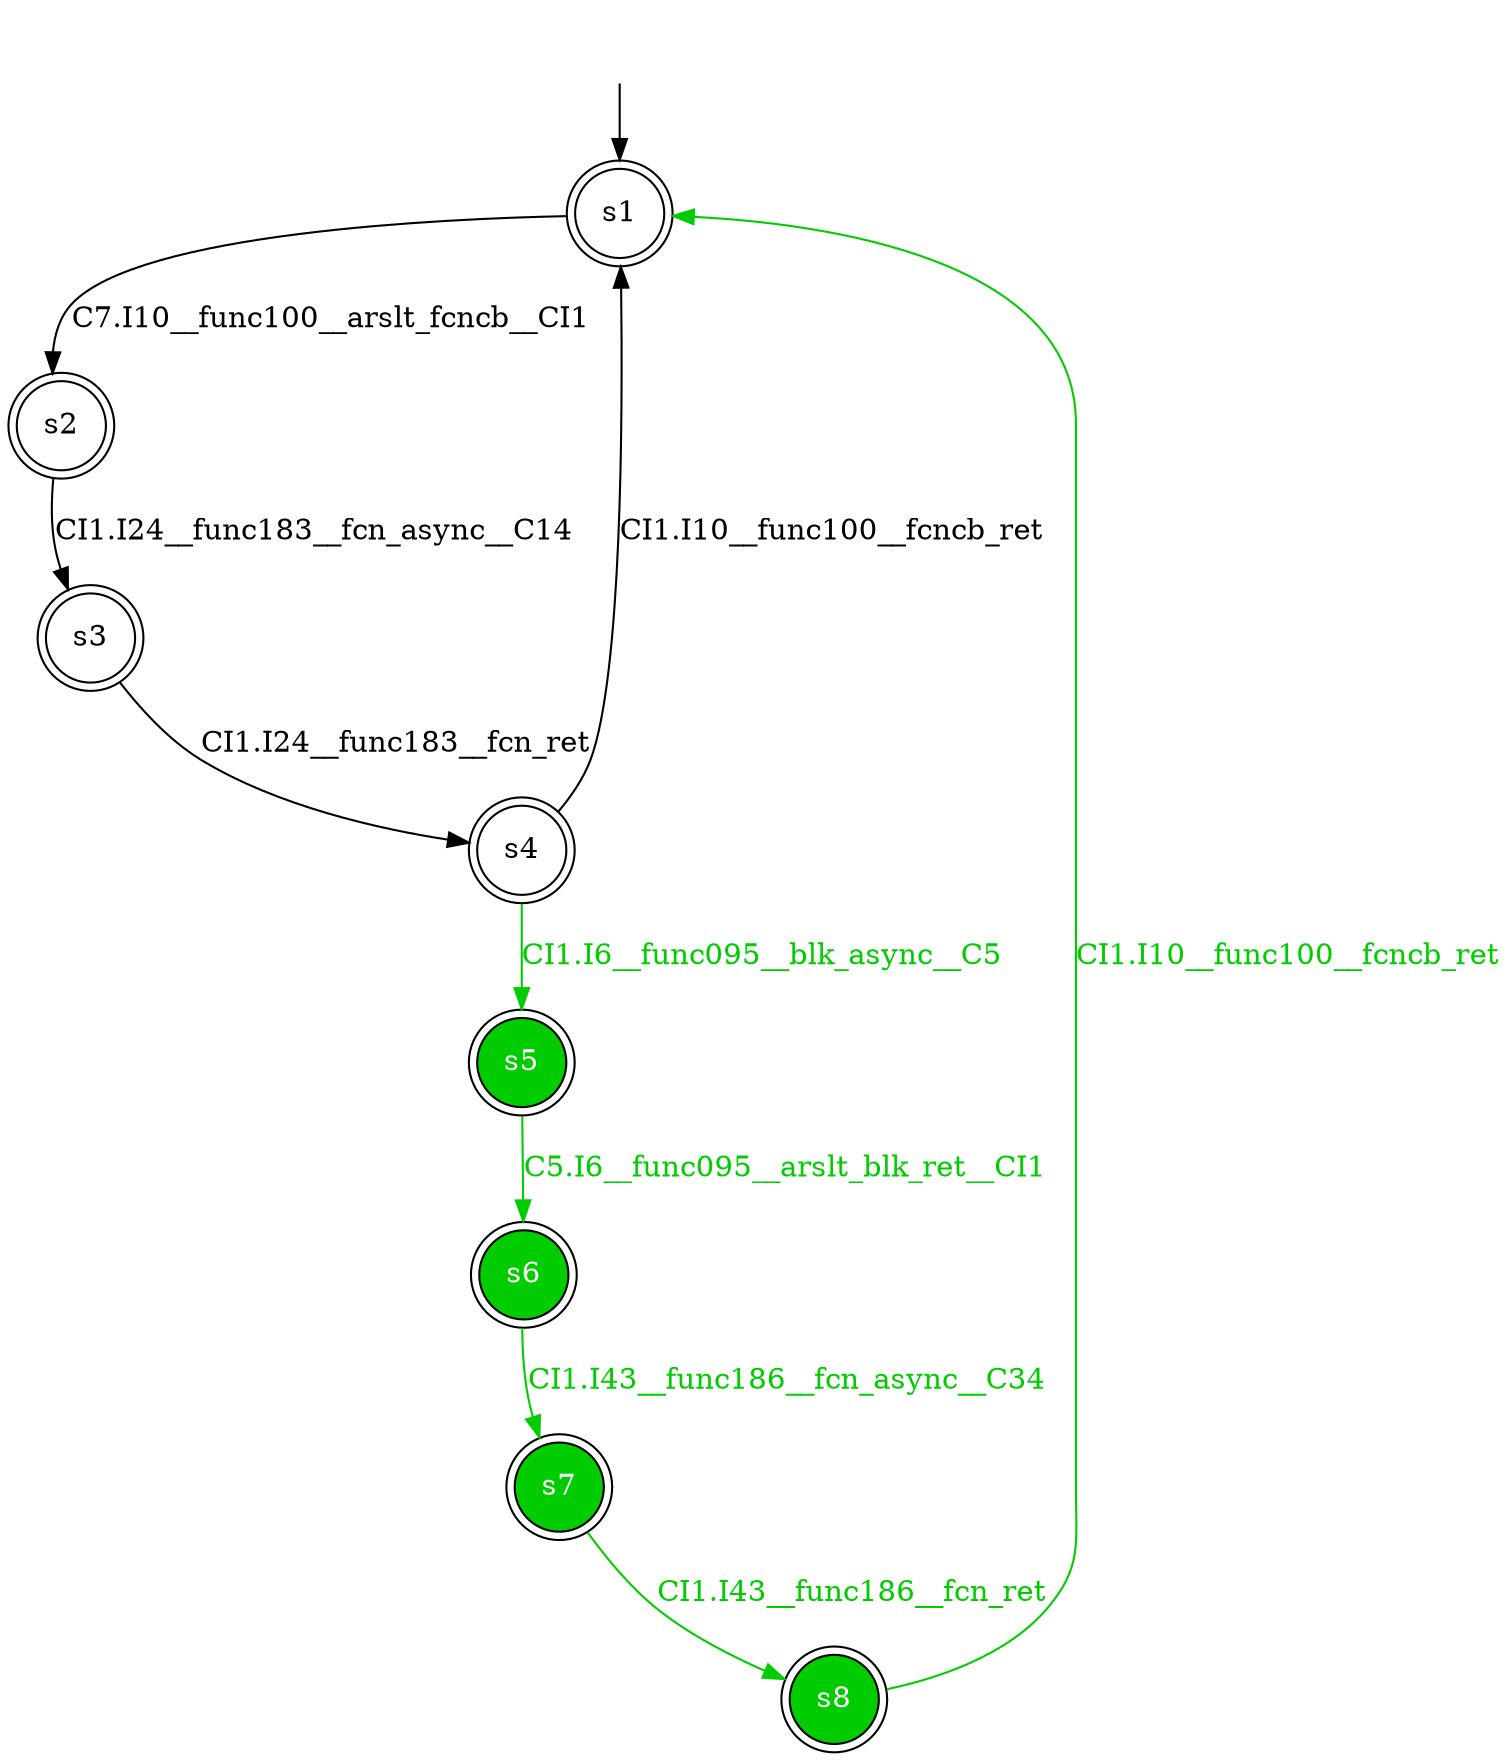 digraph diffautomaton {
	1 [label=<s1> shape="doublecircle"];
	2 [label=<s2> shape="doublecircle"];
	3 [label=<s3> shape="doublecircle"];
	4 [label=<s4> shape="doublecircle"];
	5 [label=<s5> shape="doublecircle" fillcolor="#00cc00" fontcolor="#ffffff" style="filled"];
	6 [label=<s6> shape="doublecircle" fillcolor="#00cc00" fontcolor="#ffffff" style="filled"];
	7 [label=<s7> shape="doublecircle" fillcolor="#00cc00" fontcolor="#ffffff" style="filled"];
	8 [label=<s8> shape="doublecircle" fillcolor="#00cc00" fontcolor="#ffffff" style="filled"];
	__init1 [label=<> shape="none"];
	__init1 -> 1;
	1 -> 2 [label=<<font color="#000000">C7.I10__func100__arslt_fcncb__CI1</font>> id="1-0-2"];
	2 -> 3 [label=<<font color="#000000">CI1.I24__func183__fcn_async__C14</font>> id="2-0-3"];
	3 -> 4 [label=<<font color="#000000">CI1.I24__func183__fcn_ret</font>> id="3-0-4"];
	4 -> 1 [label=<<font color="#000000">CI1.I10__func100__fcncb_ret</font>> id="4-0-1"];
	4 -> 5 [label=<<font color="#00cc00">CI1.I6__func095__blk_async__C5</font>> color="#00cc00" id="4-1-5"];
	5 -> 6 [label=<<font color="#00cc00">C5.I6__func095__arslt_blk_ret__CI1</font>> color="#00cc00" id="5-0-6"];
	6 -> 7 [label=<<font color="#00cc00">CI1.I43__func186__fcn_async__C34</font>> color="#00cc00" id="6-0-7"];
	7 -> 8 [label=<<font color="#00cc00">CI1.I43__func186__fcn_ret</font>> color="#00cc00" id="7-0-8"];
	8 -> 1 [label=<<font color="#00cc00">CI1.I10__func100__fcncb_ret</font>> color="#00cc00" id="8-0-1"];
}
